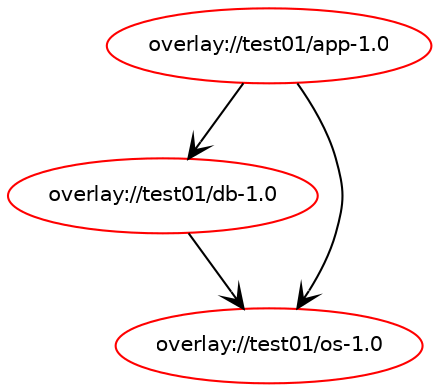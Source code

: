 digraph prolog {

newrank=true;
concentrate=true;
compound=true;
graph [rankdir=TD];#, ranksep=2.5, nodesep=0.2];
edge  [arrowhead=vee];
node  [fontname=Helvetica,fontsize=10];

"overlay://test01/app-1.0" [color=red, href="../test01/app-1.0-rdepend.svg"];
"overlay://test01/app-1.0" -> "overlay://test01/db-1.0"
"overlay://test01/app-1.0" -> "overlay://test01/os-1.0"
"overlay://test01/db-1.0" [color=red, href="../test01/db-1.0-rdepend.svg"];
"overlay://test01/db-1.0" -> "overlay://test01/os-1.0"
"overlay://test01/os-1.0" [color=red, href="../test01/os-1.0-rdepend.svg"];
}
